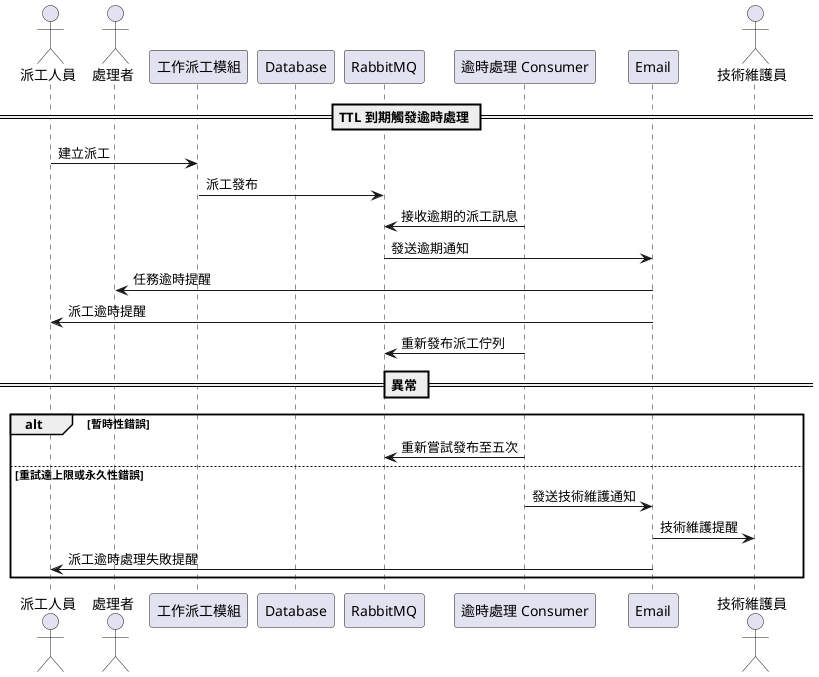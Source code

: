 @startuml

actor Creator as "派工人員"
actor Processor as "處理者"
participant WorkAssignmentModule as "工作派工模組"
participant Database
participant RabbitMQ
participant Consumer as "逾時處理 Consumer"
participant Email
actor Maintenancer as "技術維護員"

== TTL 到期觸發逾時處理 ==
Creator -> WorkAssignmentModule: 建立派工
WorkAssignmentModule -> RabbitMQ: 派工發布
Consumer -> RabbitMQ: 接收逾期的派工訊息
RabbitMQ -> Email: 發送逾期通知
Email -> Processor: 任務逾時提醒
Email -> Creator: 派工逾時提醒
Consumer -> RabbitMQ: 重新發布派工佇列

== 異常 ==
alt 暫時性錯誤
    Consumer -> RabbitMQ: 重新嘗試發布至五次
else 重試達上限或永久性錯誤
    Consumer -> Email: 發送技術維護通知
    Email -> Maintenancer: 技術維護提醒
    Email -> Creator: 派工逾時處理失敗提醒
end

@enduml
